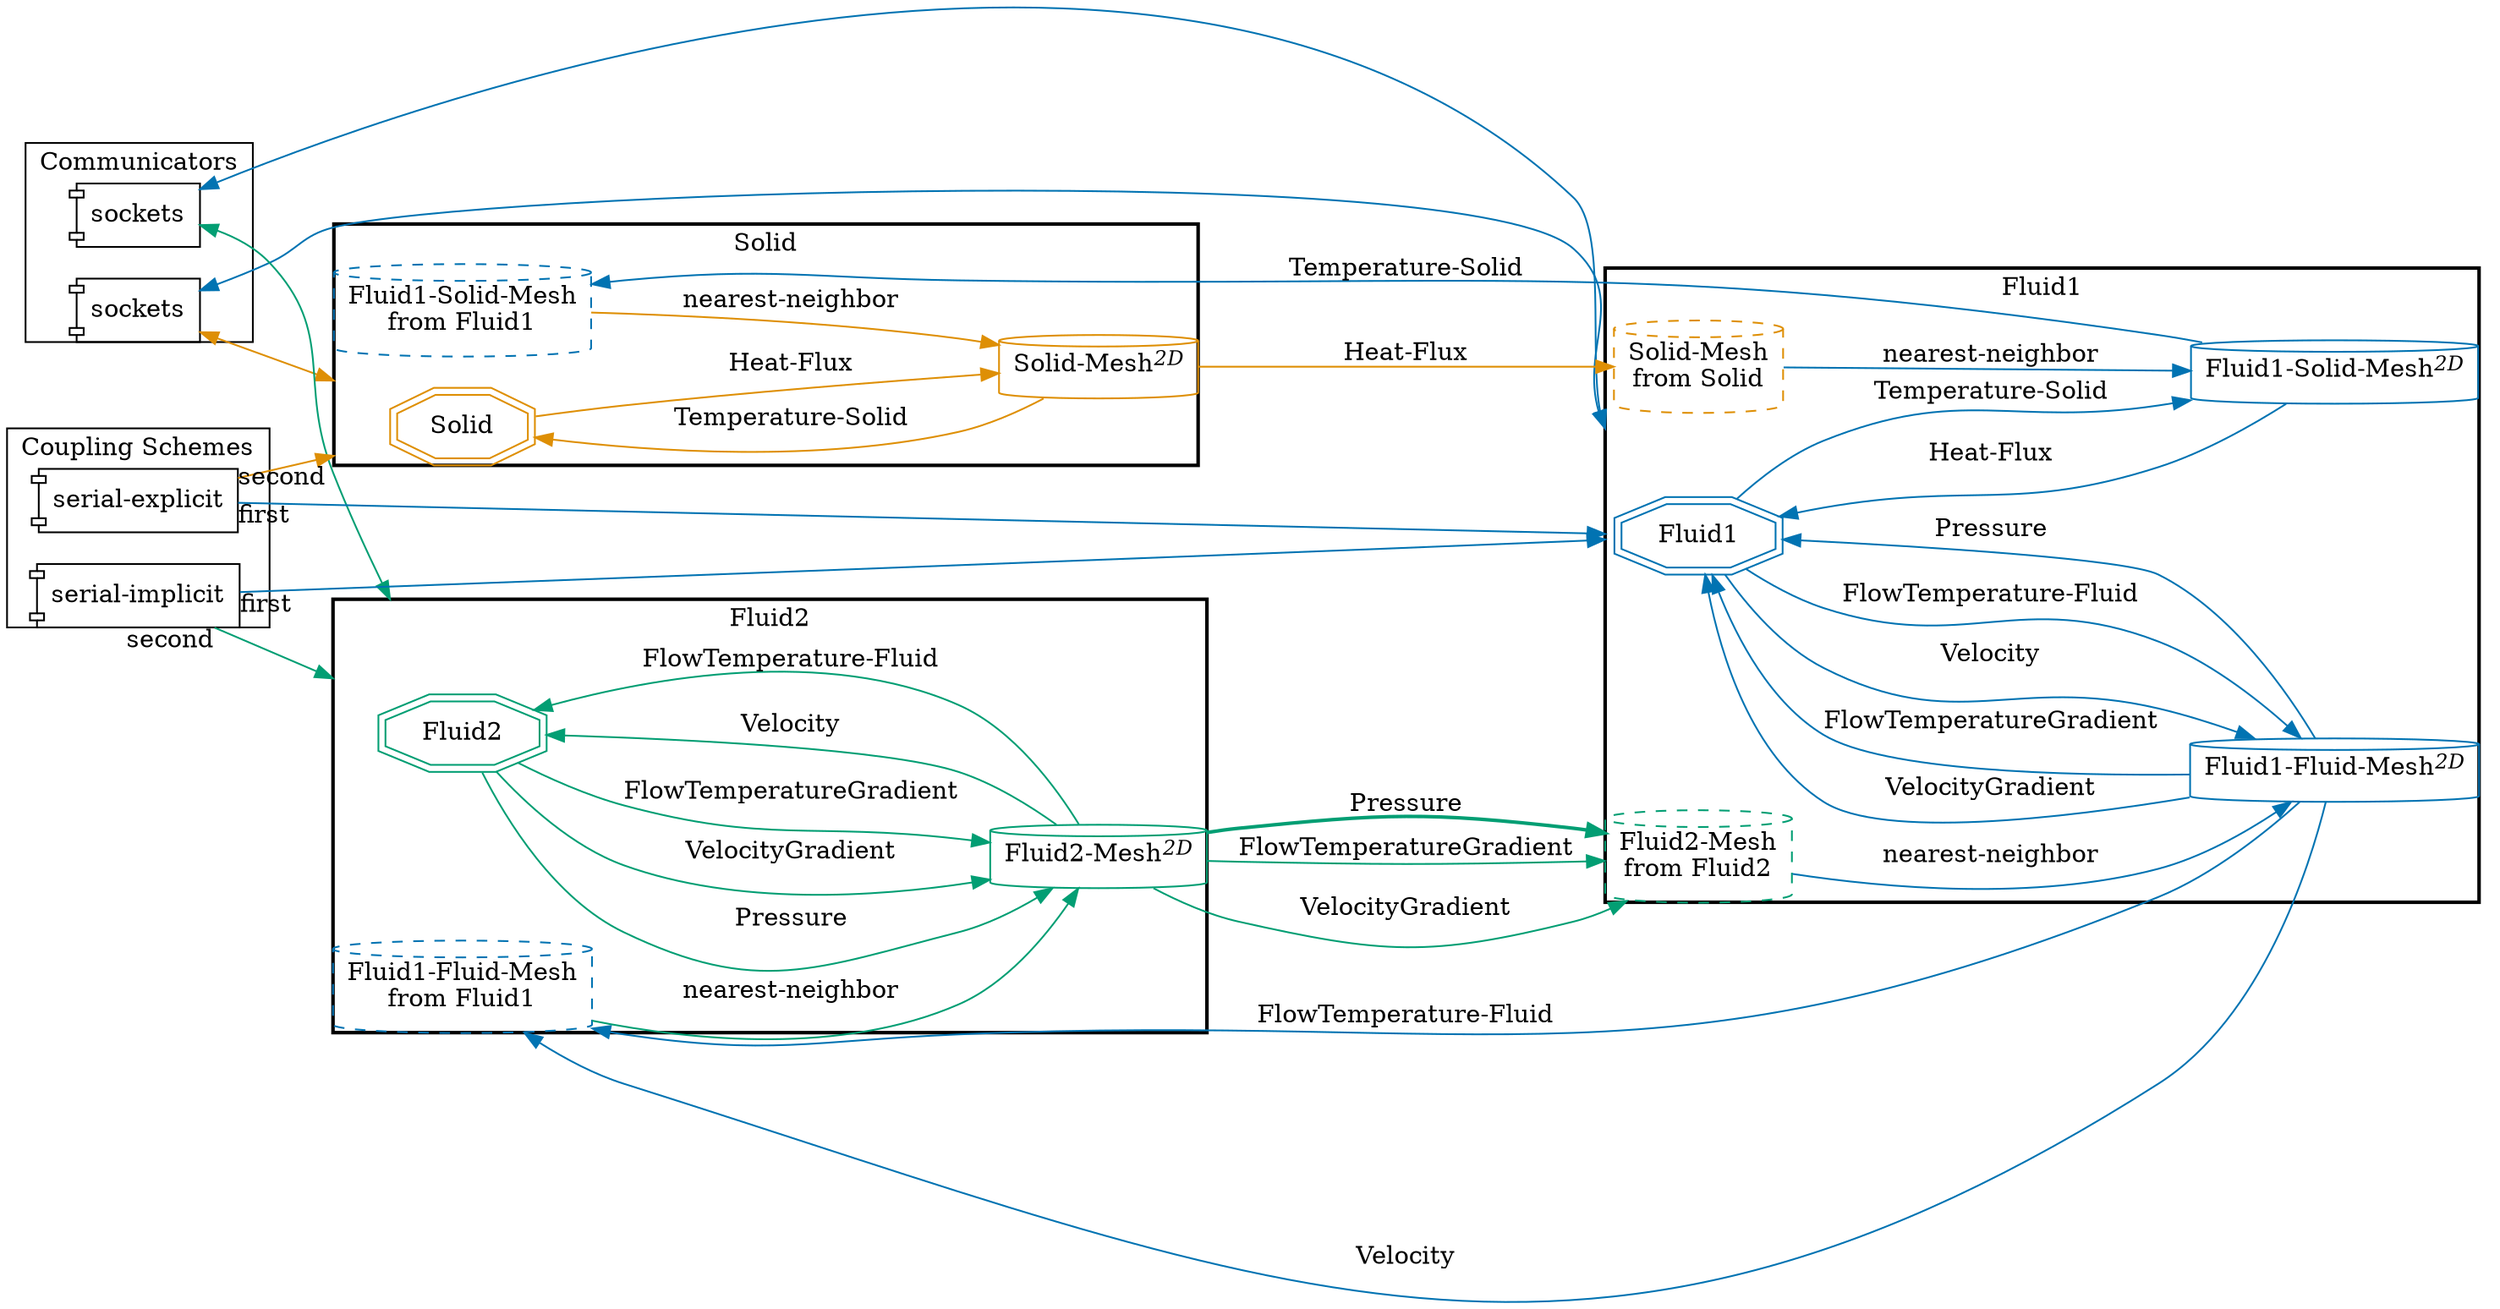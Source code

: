 digraph G {
compound=True;
layout=dot;
margin=0;
overlap=scale;
rankdir=LR;
splines=true;
subgraph cluster_m2n {
label="Communicators";
"m2n-Fluid1-Solid" [label="sockets", shape=component];
"m2n-Fluid1-Fluid2" [label="sockets", shape=component];
}

subgraph cluster_cpl {
label="Coupling Schemes";
"cpl-Fluid1-Solid" [label="serial-explicit", shape=component];
"cpl-Fluid1-Fluid2" [label="serial-implicit", shape=component];
}

subgraph cluster_Fluid1 {
label="Fluid1";
style=bold;
"Fluid1" [color="#0173B2", shape=doubleoctagon];
"Fluid1-Fluid1-Solid-Mesh" [color="#0173B2", label=<Fluid1-Solid-Mesh<SUP><I>2D</I></SUP>>, shape=cylinder];
"Fluid1-Fluid1-Fluid-Mesh" [color="#0173B2", label=<Fluid1-Fluid-Mesh<SUP><I>2D</I></SUP>>, shape=cylinder];
"Fluid1-Solid-Mesh" [color="#DE8F05", label="Solid-Mesh
from Solid", shape=cylinder, style=dashed];
"Fluid1-Fluid2-Mesh" [color="#029E73", label="Fluid2-Mesh
from Fluid2", shape=cylinder, style=dashed];
"Fluid1-Fluid1-Solid-Mesh" -> "Fluid1"  [color="#0173B2", label="Heat-Flux", tooltip=scalar];
"Fluid1-Fluid1-Fluid-Mesh" -> "Fluid1"  [color="#0173B2", label="Pressure", tooltip=scalar];
"Fluid1-Fluid1-Fluid-Mesh" -> "Fluid1"  [color="#0173B2", label="VelocityGradient", tooltip=vector];
"Fluid1-Fluid1-Fluid-Mesh" -> "Fluid1"  [color="#0173B2", label="FlowTemperatureGradient", tooltip=scalar];
"Fluid1" -> "Fluid1-Fluid1-Solid-Mesh"  [color="#0173B2", label="Temperature-Solid", tooltip=scalar];
"Fluid1" -> "Fluid1-Fluid1-Fluid-Mesh"  [color="#0173B2", label="Velocity", tooltip=vector];
"Fluid1" -> "Fluid1-Fluid1-Fluid-Mesh"  [color="#0173B2", label="FlowTemperature-Fluid", tooltip=scalar];
"Fluid1-Solid-Mesh" -> "Fluid1-Fluid1-Solid-Mesh"  [color="#0173B2", label="nearest-neighbor"];
"Fluid1-Fluid2-Mesh" -> "Fluid1-Fluid1-Fluid-Mesh"  [color="#0173B2", label="nearest-neighbor"];
}

subgraph cluster_Solid {
label="Solid";
style=bold;
"Solid" [color="#DE8F05", shape=doubleoctagon];
"Solid-Solid-Mesh" [color="#DE8F05", label=<Solid-Mesh<SUP><I>2D</I></SUP>>, shape=cylinder];
"Solid-Fluid1-Solid-Mesh" [color="#0173B2", label="Fluid1-Solid-Mesh
from Fluid1", shape=cylinder, style=dashed];
"Solid-Solid-Mesh" -> "Solid"  [color="#DE8F05", label="Temperature-Solid", tooltip=scalar];
"Solid" -> "Solid-Solid-Mesh"  [color="#DE8F05", label="Heat-Flux", tooltip=scalar];
"Solid-Fluid1-Solid-Mesh" -> "Solid-Solid-Mesh"  [color="#DE8F05", label="nearest-neighbor"];
}

subgraph cluster_Fluid2 {
label="Fluid2";
style=bold;
"Fluid2" [color="#029E73", shape=doubleoctagon];
"Fluid2-Fluid2-Mesh" [color="#029E73", label=<Fluid2-Mesh<SUP><I>2D</I></SUP>>, shape=cylinder];
"Fluid2-Fluid1-Fluid-Mesh" [color="#0173B2", label="Fluid1-Fluid-Mesh
from Fluid1", shape=cylinder, style=dashed];
"Fluid2-Fluid2-Mesh" -> "Fluid2"  [color="#029E73", label="Velocity", tooltip=vector];
"Fluid2-Fluid2-Mesh" -> "Fluid2"  [color="#029E73", label="FlowTemperature-Fluid", tooltip=scalar];
"Fluid2" -> "Fluid2-Fluid2-Mesh"  [color="#029E73", label="Pressure", tooltip=scalar];
"Fluid2" -> "Fluid2-Fluid2-Mesh"  [color="#029E73", label="VelocityGradient", tooltip=vector];
"Fluid2" -> "Fluid2-Fluid2-Mesh"  [color="#029E73", label="FlowTemperatureGradient", tooltip=scalar];
"Fluid2-Fluid1-Fluid-Mesh" -> "Fluid2-Fluid2-Mesh"  [color="#029E73", label="nearest-neighbor"];
}

"m2n-Fluid1-Solid" -> "Fluid1"  [color="#0173B2", dir=both, lhead=cluster_Fluid1];
"m2n-Fluid1-Solid" -> "Solid"  [color="#DE8F05", dir=both, lhead=cluster_Solid];
"m2n-Fluid1-Fluid2" -> "Fluid1"  [color="#0173B2", dir=both, lhead=cluster_Fluid1];
"m2n-Fluid1-Fluid2" -> "Fluid2"  [color="#029E73", dir=both, lhead=cluster_Fluid2];
"cpl-Fluid1-Solid" -> "Fluid1"  [color="#0173B2", lhead=cluster_Fluid1, taillabel="first"];
"cpl-Fluid1-Solid" -> "Solid"  [color="#DE8F05", lhead=cluster_Solid, taillabel="second"];
"Fluid1-Fluid1-Solid-Mesh" -> "Solid-Fluid1-Solid-Mesh"  [color="#0173B2", label="Temperature-Solid", style="", tooltip=scalar];
"Solid-Solid-Mesh" -> "Fluid1-Solid-Mesh"  [color="#DE8F05", label="Heat-Flux", style="", tooltip=scalar];
"cpl-Fluid1-Fluid2" -> "Fluid1"  [color="#0173B2", lhead=cluster_Fluid1, taillabel="first"];
"cpl-Fluid1-Fluid2" -> "Fluid2"  [color="#029E73", lhead=cluster_Fluid2, taillabel="second"];
"Fluid1-Fluid1-Fluid-Mesh" -> "Fluid2-Fluid1-Fluid-Mesh"  [color="#0173B2", label="Velocity", style="", tooltip=vector];
"Fluid2-Fluid2-Mesh" -> "Fluid1-Fluid2-Mesh"  [color="#029E73", label="VelocityGradient", style="", tooltip=vector];
"Fluid2-Fluid2-Mesh" -> "Fluid1-Fluid2-Mesh"  [color="#029E73", label="Pressure", style=bold, tooltip="scalar initialized"];
"Fluid1-Fluid1-Fluid-Mesh" -> "Fluid2-Fluid1-Fluid-Mesh"  [color="#0173B2", label="FlowTemperature-Fluid", style="", tooltip=scalar];
"Fluid2-Fluid2-Mesh" -> "Fluid1-Fluid2-Mesh"  [color="#029E73", label="FlowTemperatureGradient", style="", tooltip=scalar];
}
